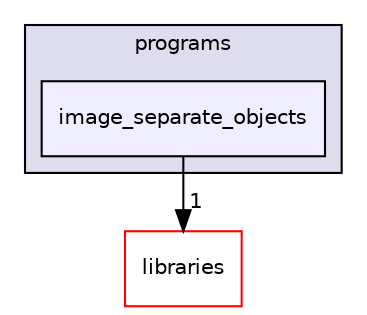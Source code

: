digraph "xmipp/legacy/applications/programs/image_separate_objects" {
  compound=true
  node [ fontsize="10", fontname="Helvetica"];
  edge [ labelfontsize="10", labelfontname="Helvetica"];
  subgraph clusterdir_a205c211814f26c7bbd02dbfc70fcda8 {
    graph [ bgcolor="#ddddee", pencolor="black", label="programs" fontname="Helvetica", fontsize="10", URL="dir_a205c211814f26c7bbd02dbfc70fcda8.html"]
  dir_97f24986d940392c0e4ca48f1e23f1dd [shape=box, label="image_separate_objects", style="filled", fillcolor="#eeeeff", pencolor="black", URL="dir_97f24986d940392c0e4ca48f1e23f1dd.html"];
  }
  dir_ec5db26cfb72886407809adaaec84b8a [shape=box label="libraries" fillcolor="white" style="filled" color="red" URL="dir_ec5db26cfb72886407809adaaec84b8a.html"];
  dir_97f24986d940392c0e4ca48f1e23f1dd->dir_ec5db26cfb72886407809adaaec84b8a [headlabel="1", labeldistance=1.5 headhref="dir_000280_000317.html"];
}
